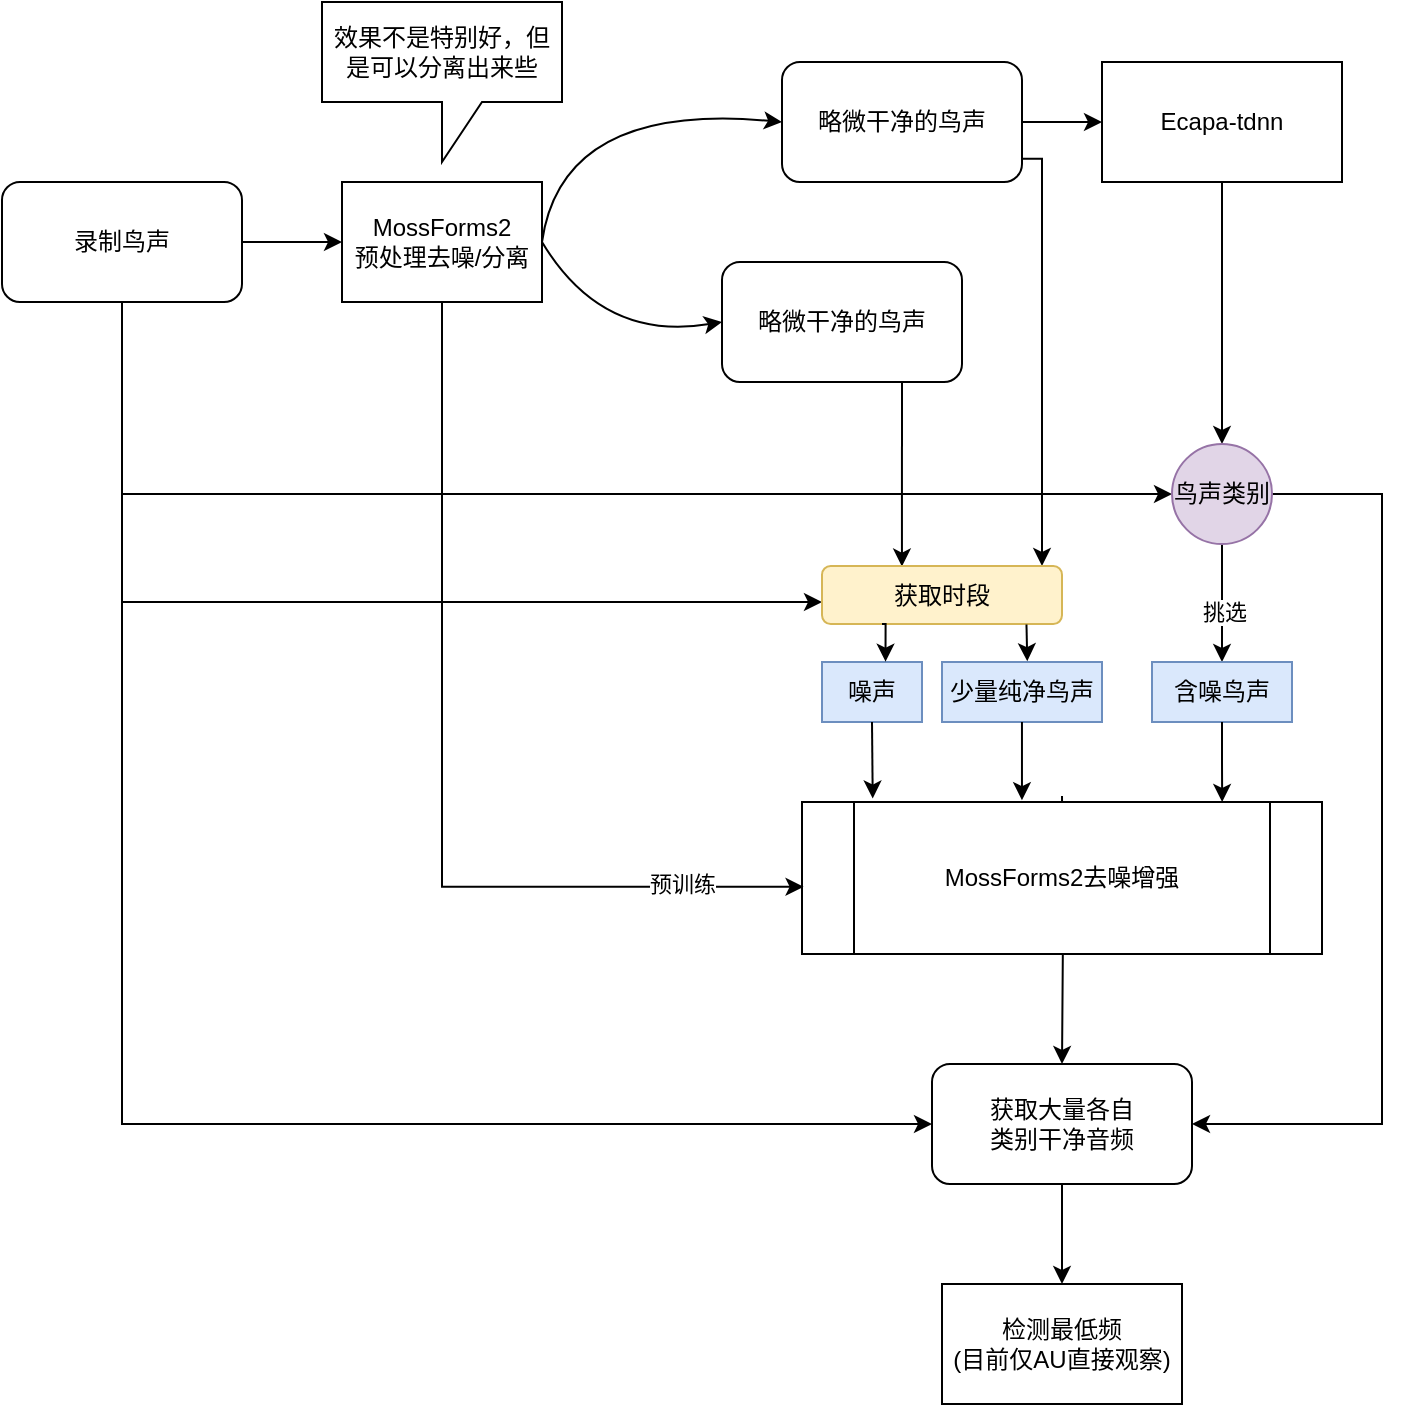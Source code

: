 <mxfile version="26.2.2">
  <diagram id="C5RBs43oDa-KdzZeNtuy" name="Page-1">
    <mxGraphModel dx="1712" dy="997" grid="1" gridSize="10" guides="1" tooltips="1" connect="1" arrows="1" fold="1" page="1" pageScale="1" pageWidth="827" pageHeight="1169" math="0" shadow="0">
      <root>
        <mxCell id="WIyWlLk6GJQsqaUBKTNV-0" />
        <mxCell id="WIyWlLk6GJQsqaUBKTNV-1" parent="WIyWlLk6GJQsqaUBKTNV-0" />
        <mxCell id="9eslR-U4CzoEH0Ju1LOf-1" style="edgeStyle=orthogonalEdgeStyle;rounded=0;orthogonalLoop=1;jettySize=auto;html=1;" edge="1" parent="WIyWlLk6GJQsqaUBKTNV-1" source="9eslR-U4CzoEH0Ju1LOf-0">
          <mxGeometry relative="1" as="geometry">
            <mxPoint x="260" y="240" as="targetPoint" />
          </mxGeometry>
        </mxCell>
        <mxCell id="9eslR-U4CzoEH0Ju1LOf-20" style="edgeStyle=orthogonalEdgeStyle;rounded=0;orthogonalLoop=1;jettySize=auto;html=1;exitX=0.5;exitY=1;exitDx=0;exitDy=0;entryX=0;entryY=0.5;entryDx=0;entryDy=0;" edge="1" parent="WIyWlLk6GJQsqaUBKTNV-1" source="9eslR-U4CzoEH0Ju1LOf-0" target="9eslR-U4CzoEH0Ju1LOf-16">
          <mxGeometry relative="1" as="geometry" />
        </mxCell>
        <mxCell id="9eslR-U4CzoEH0Ju1LOf-29" style="edgeStyle=orthogonalEdgeStyle;rounded=0;orthogonalLoop=1;jettySize=auto;html=1;exitX=0.5;exitY=1;exitDx=0;exitDy=0;entryX=0;entryY=0.621;entryDx=0;entryDy=0;entryPerimeter=0;" edge="1" parent="WIyWlLk6GJQsqaUBKTNV-1" source="9eslR-U4CzoEH0Ju1LOf-0" target="9eslR-U4CzoEH0Ju1LOf-30">
          <mxGeometry relative="1" as="geometry">
            <mxPoint x="300" y="440" as="targetPoint" />
          </mxGeometry>
        </mxCell>
        <mxCell id="9eslR-U4CzoEH0Ju1LOf-50" style="edgeStyle=orthogonalEdgeStyle;rounded=0;orthogonalLoop=1;jettySize=auto;html=1;exitX=0.5;exitY=1;exitDx=0;exitDy=0;entryX=0;entryY=0.5;entryDx=0;entryDy=0;" edge="1" parent="WIyWlLk6GJQsqaUBKTNV-1" source="9eslR-U4CzoEH0Ju1LOf-0" target="9eslR-U4CzoEH0Ju1LOf-43">
          <mxGeometry relative="1" as="geometry">
            <mxPoint x="150" y="681.6" as="targetPoint" />
          </mxGeometry>
        </mxCell>
        <mxCell id="9eslR-U4CzoEH0Ju1LOf-0" value="录制鸟声" style="rounded=1;whiteSpace=wrap;html=1;fillColor=none;" vertex="1" parent="WIyWlLk6GJQsqaUBKTNV-1">
          <mxGeometry x="90" y="210" width="120" height="60" as="geometry" />
        </mxCell>
        <mxCell id="9eslR-U4CzoEH0Ju1LOf-3" value="MossForms2&lt;div&gt;预处理去噪/分离&lt;/div&gt;" style="rounded=0;whiteSpace=wrap;html=1;" vertex="1" parent="WIyWlLk6GJQsqaUBKTNV-1">
          <mxGeometry x="260" y="210" width="100" height="60" as="geometry" />
        </mxCell>
        <mxCell id="9eslR-U4CzoEH0Ju1LOf-4" value="效果不是特别好，但是可以分离出来些" style="shape=callout;whiteSpace=wrap;html=1;perimeter=calloutPerimeter;" vertex="1" parent="WIyWlLk6GJQsqaUBKTNV-1">
          <mxGeometry x="250" y="120" width="120" height="80" as="geometry" />
        </mxCell>
        <mxCell id="9eslR-U4CzoEH0Ju1LOf-5" value="" style="curved=1;endArrow=classic;html=1;rounded=0;" edge="1" parent="WIyWlLk6GJQsqaUBKTNV-1">
          <mxGeometry width="50" height="50" relative="1" as="geometry">
            <mxPoint x="360" y="240" as="sourcePoint" />
            <mxPoint x="480" y="180" as="targetPoint" />
            <Array as="points">
              <mxPoint x="370" y="170" />
            </Array>
          </mxGeometry>
        </mxCell>
        <mxCell id="9eslR-U4CzoEH0Ju1LOf-6" value="" style="curved=1;endArrow=classic;html=1;rounded=0;exitX=1;exitY=0.5;exitDx=0;exitDy=0;entryX=0;entryY=0.5;entryDx=0;entryDy=0;" edge="1" parent="WIyWlLk6GJQsqaUBKTNV-1" source="9eslR-U4CzoEH0Ju1LOf-3" target="9eslR-U4CzoEH0Ju1LOf-25">
          <mxGeometry width="50" height="50" relative="1" as="geometry">
            <mxPoint x="360" y="290" as="sourcePoint" />
            <mxPoint x="480" y="280" as="targetPoint" />
            <Array as="points">
              <mxPoint x="390" y="290" />
            </Array>
          </mxGeometry>
        </mxCell>
        <mxCell id="9eslR-U4CzoEH0Ju1LOf-13" style="edgeStyle=orthogonalEdgeStyle;rounded=0;orthogonalLoop=1;jettySize=auto;html=1;exitX=1;exitY=0.5;exitDx=0;exitDy=0;entryX=0;entryY=0.5;entryDx=0;entryDy=0;" edge="1" parent="WIyWlLk6GJQsqaUBKTNV-1" source="9eslR-U4CzoEH0Ju1LOf-7" target="9eslR-U4CzoEH0Ju1LOf-12">
          <mxGeometry relative="1" as="geometry" />
        </mxCell>
        <mxCell id="9eslR-U4CzoEH0Ju1LOf-27" style="edgeStyle=orthogonalEdgeStyle;rounded=0;orthogonalLoop=1;jettySize=auto;html=1;exitX=1;exitY=0.807;exitDx=0;exitDy=0;exitPerimeter=0;" edge="1" parent="WIyWlLk6GJQsqaUBKTNV-1" source="9eslR-U4CzoEH0Ju1LOf-7" target="9eslR-U4CzoEH0Ju1LOf-30">
          <mxGeometry relative="1" as="geometry">
            <mxPoint x="610" y="520" as="targetPoint" />
            <mxPoint x="610.14" y="204.28" as="sourcePoint" />
            <Array as="points">
              <mxPoint x="610" y="198" />
            </Array>
          </mxGeometry>
        </mxCell>
        <mxCell id="9eslR-U4CzoEH0Ju1LOf-7" value="略微干净的鸟声" style="rounded=1;whiteSpace=wrap;html=1;" vertex="1" parent="WIyWlLk6GJQsqaUBKTNV-1">
          <mxGeometry x="480" y="150" width="120" height="60" as="geometry" />
        </mxCell>
        <mxCell id="9eslR-U4CzoEH0Ju1LOf-17" value="" style="edgeStyle=orthogonalEdgeStyle;rounded=0;orthogonalLoop=1;jettySize=auto;html=1;" edge="1" parent="WIyWlLk6GJQsqaUBKTNV-1" source="9eslR-U4CzoEH0Ju1LOf-12" target="9eslR-U4CzoEH0Ju1LOf-16">
          <mxGeometry relative="1" as="geometry" />
        </mxCell>
        <mxCell id="9eslR-U4CzoEH0Ju1LOf-12" value="Ecapa-tdnn" style="rounded=0;whiteSpace=wrap;html=1;" vertex="1" parent="WIyWlLk6GJQsqaUBKTNV-1">
          <mxGeometry x="640" y="150" width="120" height="60" as="geometry" />
        </mxCell>
        <mxCell id="9eslR-U4CzoEH0Ju1LOf-19" value="" style="edgeStyle=orthogonalEdgeStyle;rounded=0;orthogonalLoop=1;jettySize=auto;html=1;" edge="1" parent="WIyWlLk6GJQsqaUBKTNV-1" source="9eslR-U4CzoEH0Ju1LOf-16" target="9eslR-U4CzoEH0Ju1LOf-18">
          <mxGeometry relative="1" as="geometry" />
        </mxCell>
        <mxCell id="9eslR-U4CzoEH0Ju1LOf-24" value="挑选" style="edgeLabel;html=1;align=center;verticalAlign=middle;resizable=0;points=[];" vertex="1" connectable="0" parent="9eslR-U4CzoEH0Ju1LOf-19">
          <mxGeometry x="0.148" y="1" relative="1" as="geometry">
            <mxPoint as="offset" />
          </mxGeometry>
        </mxCell>
        <mxCell id="9eslR-U4CzoEH0Ju1LOf-51" style="edgeStyle=orthogonalEdgeStyle;rounded=0;orthogonalLoop=1;jettySize=auto;html=1;exitX=1;exitY=0.5;exitDx=0;exitDy=0;entryX=1;entryY=0.5;entryDx=0;entryDy=0;" edge="1" parent="WIyWlLk6GJQsqaUBKTNV-1" source="9eslR-U4CzoEH0Ju1LOf-16" target="9eslR-U4CzoEH0Ju1LOf-43">
          <mxGeometry relative="1" as="geometry">
            <Array as="points">
              <mxPoint x="780" y="366" />
              <mxPoint x="780" y="681" />
            </Array>
          </mxGeometry>
        </mxCell>
        <mxCell id="9eslR-U4CzoEH0Ju1LOf-16" value="鸟声类别" style="ellipse;whiteSpace=wrap;html=1;rounded=0;fillColor=#e1d5e7;strokeColor=#9673a6;" vertex="1" parent="WIyWlLk6GJQsqaUBKTNV-1">
          <mxGeometry x="675" y="341" width="50" height="50" as="geometry" />
        </mxCell>
        <mxCell id="9eslR-U4CzoEH0Ju1LOf-18" value="含噪鸟声" style="whiteSpace=wrap;html=1;rounded=0;fillColor=#dae8fc;strokeColor=#6c8ebf;" vertex="1" parent="WIyWlLk6GJQsqaUBKTNV-1">
          <mxGeometry x="665" y="450" width="70" height="30" as="geometry" />
        </mxCell>
        <mxCell id="9eslR-U4CzoEH0Ju1LOf-31" style="edgeStyle=orthogonalEdgeStyle;rounded=0;orthogonalLoop=1;jettySize=auto;html=1;exitX=0.75;exitY=1;exitDx=0;exitDy=0;entryX=0.333;entryY=0.01;entryDx=0;entryDy=0;entryPerimeter=0;" edge="1" parent="WIyWlLk6GJQsqaUBKTNV-1" source="9eslR-U4CzoEH0Ju1LOf-25" target="9eslR-U4CzoEH0Ju1LOf-30">
          <mxGeometry relative="1" as="geometry">
            <mxPoint x="540" y="400" as="targetPoint" />
          </mxGeometry>
        </mxCell>
        <mxCell id="9eslR-U4CzoEH0Ju1LOf-25" value="略微干净的鸟声" style="rounded=1;whiteSpace=wrap;html=1;" vertex="1" parent="WIyWlLk6GJQsqaUBKTNV-1">
          <mxGeometry x="450" y="250" width="120" height="60" as="geometry" />
        </mxCell>
        <mxCell id="9eslR-U4CzoEH0Ju1LOf-30" value="获取时段" style="rounded=1;whiteSpace=wrap;html=1;fillColor=#fff2cc;strokeColor=#d6b656;" vertex="1" parent="WIyWlLk6GJQsqaUBKTNV-1">
          <mxGeometry x="500" y="402" width="120" height="29" as="geometry" />
        </mxCell>
        <mxCell id="9eslR-U4CzoEH0Ju1LOf-32" value="噪声" style="whiteSpace=wrap;html=1;rounded=0;fillColor=#dae8fc;strokeColor=#6c8ebf;" vertex="1" parent="WIyWlLk6GJQsqaUBKTNV-1">
          <mxGeometry x="500" y="450" width="50" height="30" as="geometry" />
        </mxCell>
        <mxCell id="9eslR-U4CzoEH0Ju1LOf-33" value="少量纯净鸟声" style="whiteSpace=wrap;html=1;rounded=0;fillColor=#dae8fc;strokeColor=#6c8ebf;" vertex="1" parent="WIyWlLk6GJQsqaUBKTNV-1">
          <mxGeometry x="560" y="450" width="80" height="30" as="geometry" />
        </mxCell>
        <mxCell id="9eslR-U4CzoEH0Ju1LOf-34" style="edgeStyle=orthogonalEdgeStyle;rounded=0;orthogonalLoop=1;jettySize=auto;html=1;exitX=0.25;exitY=1;exitDx=0;exitDy=0;entryX=0.635;entryY=-0.006;entryDx=0;entryDy=0;entryPerimeter=0;" edge="1" parent="WIyWlLk6GJQsqaUBKTNV-1" source="9eslR-U4CzoEH0Ju1LOf-30" target="9eslR-U4CzoEH0Ju1LOf-32">
          <mxGeometry relative="1" as="geometry">
            <mxPoint x="532" y="449" as="targetPoint" />
          </mxGeometry>
        </mxCell>
        <mxCell id="9eslR-U4CzoEH0Ju1LOf-35" value="" style="endArrow=classic;html=1;rounded=0;entryX=0.533;entryY=-0.013;entryDx=0;entryDy=0;entryPerimeter=0;exitX=0.852;exitY=1.008;exitDx=0;exitDy=0;exitPerimeter=0;" edge="1" parent="WIyWlLk6GJQsqaUBKTNV-1" source="9eslR-U4CzoEH0Ju1LOf-30" target="9eslR-U4CzoEH0Ju1LOf-33">
          <mxGeometry width="50" height="50" relative="1" as="geometry">
            <mxPoint x="540" y="460" as="sourcePoint" />
            <mxPoint x="590" y="410" as="targetPoint" />
          </mxGeometry>
        </mxCell>
        <mxCell id="9eslR-U4CzoEH0Ju1LOf-42" style="edgeStyle=orthogonalEdgeStyle;rounded=0;orthogonalLoop=1;jettySize=auto;html=1;" edge="1" parent="WIyWlLk6GJQsqaUBKTNV-1" target="9eslR-U4CzoEH0Ju1LOf-43">
          <mxGeometry relative="1" as="geometry">
            <mxPoint x="620" y="681" as="targetPoint" />
            <mxPoint x="620" y="517" as="sourcePoint" />
          </mxGeometry>
        </mxCell>
        <mxCell id="9eslR-U4CzoEH0Ju1LOf-36" value="MossForms2去噪增强" style="shape=process;whiteSpace=wrap;html=1;backgroundOutline=1;" vertex="1" parent="WIyWlLk6GJQsqaUBKTNV-1">
          <mxGeometry x="490" y="520" width="260" height="76" as="geometry" />
        </mxCell>
        <mxCell id="9eslR-U4CzoEH0Ju1LOf-37" style="edgeStyle=orthogonalEdgeStyle;rounded=0;orthogonalLoop=1;jettySize=auto;html=1;exitX=0.5;exitY=1;exitDx=0;exitDy=0;entryX=0.003;entryY=0.558;entryDx=0;entryDy=0;entryPerimeter=0;" edge="1" parent="WIyWlLk6GJQsqaUBKTNV-1" source="9eslR-U4CzoEH0Ju1LOf-3" target="9eslR-U4CzoEH0Ju1LOf-36">
          <mxGeometry relative="1" as="geometry" />
        </mxCell>
        <mxCell id="9eslR-U4CzoEH0Ju1LOf-38" value="预训练" style="edgeLabel;html=1;align=center;verticalAlign=middle;resizable=0;points=[];" vertex="1" connectable="0" parent="9eslR-U4CzoEH0Ju1LOf-37">
          <mxGeometry x="0.606" y="-1" relative="1" as="geometry">
            <mxPoint x="32" y="-3" as="offset" />
          </mxGeometry>
        </mxCell>
        <mxCell id="9eslR-U4CzoEH0Ju1LOf-39" style="edgeStyle=orthogonalEdgeStyle;rounded=0;orthogonalLoop=1;jettySize=auto;html=1;exitX=0.5;exitY=1;exitDx=0;exitDy=0;entryX=0.136;entryY=-0.023;entryDx=0;entryDy=0;entryPerimeter=0;" edge="1" parent="WIyWlLk6GJQsqaUBKTNV-1" source="9eslR-U4CzoEH0Ju1LOf-32" target="9eslR-U4CzoEH0Ju1LOf-36">
          <mxGeometry relative="1" as="geometry" />
        </mxCell>
        <mxCell id="9eslR-U4CzoEH0Ju1LOf-40" style="edgeStyle=orthogonalEdgeStyle;rounded=0;orthogonalLoop=1;jettySize=auto;html=1;entryX=0.423;entryY=-0.012;entryDx=0;entryDy=0;entryPerimeter=0;" edge="1" parent="WIyWlLk6GJQsqaUBKTNV-1" source="9eslR-U4CzoEH0Ju1LOf-33" target="9eslR-U4CzoEH0Ju1LOf-36">
          <mxGeometry relative="1" as="geometry" />
        </mxCell>
        <mxCell id="9eslR-U4CzoEH0Ju1LOf-41" style="edgeStyle=orthogonalEdgeStyle;rounded=0;orthogonalLoop=1;jettySize=auto;html=1;exitX=0.5;exitY=1;exitDx=0;exitDy=0;entryX=0.808;entryY=0;entryDx=0;entryDy=0;entryPerimeter=0;" edge="1" parent="WIyWlLk6GJQsqaUBKTNV-1" source="9eslR-U4CzoEH0Ju1LOf-18" target="9eslR-U4CzoEH0Ju1LOf-36">
          <mxGeometry relative="1" as="geometry" />
        </mxCell>
        <mxCell id="9eslR-U4CzoEH0Ju1LOf-48" style="edgeStyle=orthogonalEdgeStyle;rounded=0;orthogonalLoop=1;jettySize=auto;html=1;" edge="1" parent="WIyWlLk6GJQsqaUBKTNV-1" source="9eslR-U4CzoEH0Ju1LOf-43" target="9eslR-U4CzoEH0Ju1LOf-49">
          <mxGeometry relative="1" as="geometry">
            <mxPoint x="620" y="811" as="targetPoint" />
          </mxGeometry>
        </mxCell>
        <mxCell id="9eslR-U4CzoEH0Ju1LOf-43" value="获取大量各自&lt;div&gt;类别干净音频&lt;/div&gt;" style="rounded=1;whiteSpace=wrap;html=1;" vertex="1" parent="WIyWlLk6GJQsqaUBKTNV-1">
          <mxGeometry x="555" y="651" width="130" height="60" as="geometry" />
        </mxCell>
        <mxCell id="9eslR-U4CzoEH0Ju1LOf-49" value="检测最低频&lt;div&gt;(目前仅AU直接观察)&lt;/div&gt;" style="rounded=0;whiteSpace=wrap;html=1;" vertex="1" parent="WIyWlLk6GJQsqaUBKTNV-1">
          <mxGeometry x="560" y="761" width="120" height="60" as="geometry" />
        </mxCell>
      </root>
    </mxGraphModel>
  </diagram>
</mxfile>
